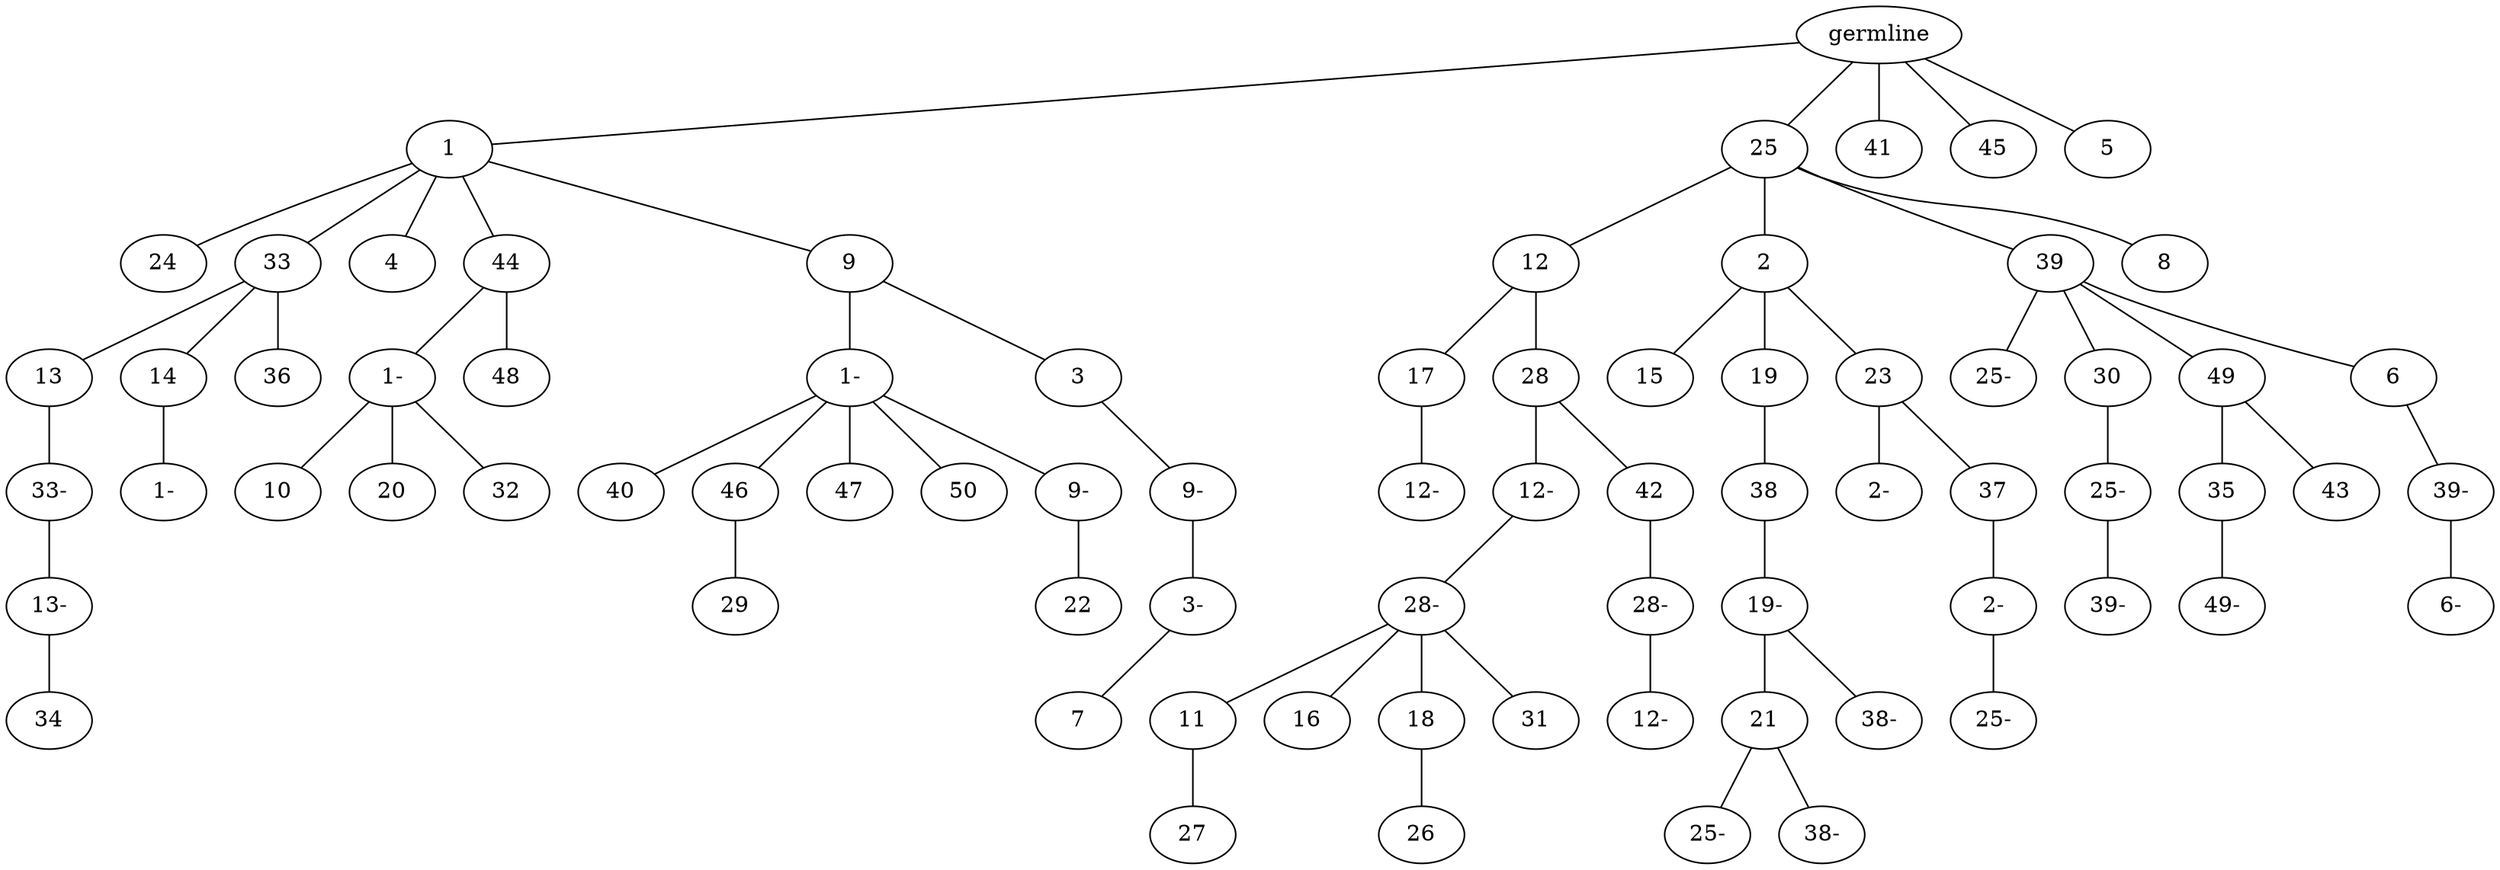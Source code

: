 graph tree {
    "140673944399104" [label="germline"];
    "140673944294640" [label="1"];
    "140673944295360" [label="24"];
    "140673944293824" [label="33"];
    "140673944296368" [label="13"];
    "140673944383296" [label="33-"];
    "140673944382768" [label="13-"];
    "140673944383152" [label="34"];
    "140673944382816" [label="14"];
    "140673944381760" [label="1-"];
    "140673944380608" [label="36"];
    "140673944296512" [label="4"];
    "140673944293488" [label="44"];
    "140673944382528" [label="1-"];
    "140673944383056" [label="10"];
    "140673944383248" [label="20"];
    "140673944381952" [label="32"];
    "140673944382624" [label="48"];
    "140673944294592" [label="9"];
    "140673944381520" [label="1-"];
    "140673944381568" [label="40"];
    "140673944382240" [label="46"];
    "140673944380944" [label="29"];
    "140673944381184" [label="47"];
    "140673944379792" [label="50"];
    "140673944379984" [label="9-"];
    "140673944380272" [label="22"];
    "140673944380416" [label="3"];
    "140673944379552" [label="9-"];
    "140673944381280" [label="3-"];
    "140673944380896" [label="7"];
    "140673944295024" [label="25"];
    "140673944382672" [label="12"];
    "140673944380704" [label="17"];
    "140673944380800" [label="12-"];
    "140673944380032" [label="28"];
    "140673944380128" [label="12-"];
    "140673944380320" [label="28-"];
    "140673944379696" [label="11"];
    "140673945435200" [label="27"];
    "140673944382480" [label="16"];
    "140673944383104" [label="18"];
    "140673945434048" [label="26"];
    "140673944379504" [label="31"];
    "140673944381664" [label="42"];
    "140673944380224" [label="28-"];
    "140673945434336" [label="12-"];
    "140673944361760" [label="2"];
    "140673944382912" [label="15"];
    "140673944380512" [label="19"];
    "140673945432176" [label="38"];
    "140673945434480" [label="19-"];
    "140673945432464" [label="21"];
    "140673944396416" [label="25-"];
    "140673945433664" [label="38-"];
    "140673945432848" [label="38-"];
    "140673944380752" [label="23"];
    "140673945432896" [label="2-"];
    "140673945433328" [label="37"];
    "140673945433184" [label="2-"];
    "140673945611616" [label="25-"];
    "140673944362480" [label="39"];
    "140673945433712" [label="25-"];
    "140673945433520" [label="30"];
    "140673945609072" [label="25-"];
    "140673945460688" [label="39-"];
    "140673945432368" [label="49"];
    "140673945608928" [label="35"];
    "140673945459488" [label="49-"];
    "140673945457232" [label="43"];
    "140673945432416" [label="6"];
    "140673945460448" [label="39-"];
    "140673945458336" [label="6-"];
    "140673944380080" [label="8"];
    "140673944295072" [label="41"];
    "140673944296896" [label="45"];
    "140673944294160" [label="5"];
    "140673944399104" -- "140673944294640";
    "140673944399104" -- "140673944295024";
    "140673944399104" -- "140673944295072";
    "140673944399104" -- "140673944296896";
    "140673944399104" -- "140673944294160";
    "140673944294640" -- "140673944295360";
    "140673944294640" -- "140673944293824";
    "140673944294640" -- "140673944296512";
    "140673944294640" -- "140673944293488";
    "140673944294640" -- "140673944294592";
    "140673944293824" -- "140673944296368";
    "140673944293824" -- "140673944382816";
    "140673944293824" -- "140673944380608";
    "140673944296368" -- "140673944383296";
    "140673944383296" -- "140673944382768";
    "140673944382768" -- "140673944383152";
    "140673944382816" -- "140673944381760";
    "140673944293488" -- "140673944382528";
    "140673944293488" -- "140673944382624";
    "140673944382528" -- "140673944383056";
    "140673944382528" -- "140673944383248";
    "140673944382528" -- "140673944381952";
    "140673944294592" -- "140673944381520";
    "140673944294592" -- "140673944380416";
    "140673944381520" -- "140673944381568";
    "140673944381520" -- "140673944382240";
    "140673944381520" -- "140673944381184";
    "140673944381520" -- "140673944379792";
    "140673944381520" -- "140673944379984";
    "140673944382240" -- "140673944380944";
    "140673944379984" -- "140673944380272";
    "140673944380416" -- "140673944379552";
    "140673944379552" -- "140673944381280";
    "140673944381280" -- "140673944380896";
    "140673944295024" -- "140673944382672";
    "140673944295024" -- "140673944361760";
    "140673944295024" -- "140673944362480";
    "140673944295024" -- "140673944380080";
    "140673944382672" -- "140673944380704";
    "140673944382672" -- "140673944380032";
    "140673944380704" -- "140673944380800";
    "140673944380032" -- "140673944380128";
    "140673944380032" -- "140673944381664";
    "140673944380128" -- "140673944380320";
    "140673944380320" -- "140673944379696";
    "140673944380320" -- "140673944382480";
    "140673944380320" -- "140673944383104";
    "140673944380320" -- "140673944379504";
    "140673944379696" -- "140673945435200";
    "140673944383104" -- "140673945434048";
    "140673944381664" -- "140673944380224";
    "140673944380224" -- "140673945434336";
    "140673944361760" -- "140673944382912";
    "140673944361760" -- "140673944380512";
    "140673944361760" -- "140673944380752";
    "140673944380512" -- "140673945432176";
    "140673945432176" -- "140673945434480";
    "140673945434480" -- "140673945432464";
    "140673945434480" -- "140673945432848";
    "140673945432464" -- "140673944396416";
    "140673945432464" -- "140673945433664";
    "140673944380752" -- "140673945432896";
    "140673944380752" -- "140673945433328";
    "140673945433328" -- "140673945433184";
    "140673945433184" -- "140673945611616";
    "140673944362480" -- "140673945433712";
    "140673944362480" -- "140673945433520";
    "140673944362480" -- "140673945432368";
    "140673944362480" -- "140673945432416";
    "140673945433520" -- "140673945609072";
    "140673945609072" -- "140673945460688";
    "140673945432368" -- "140673945608928";
    "140673945432368" -- "140673945457232";
    "140673945608928" -- "140673945459488";
    "140673945432416" -- "140673945460448";
    "140673945460448" -- "140673945458336";
}
